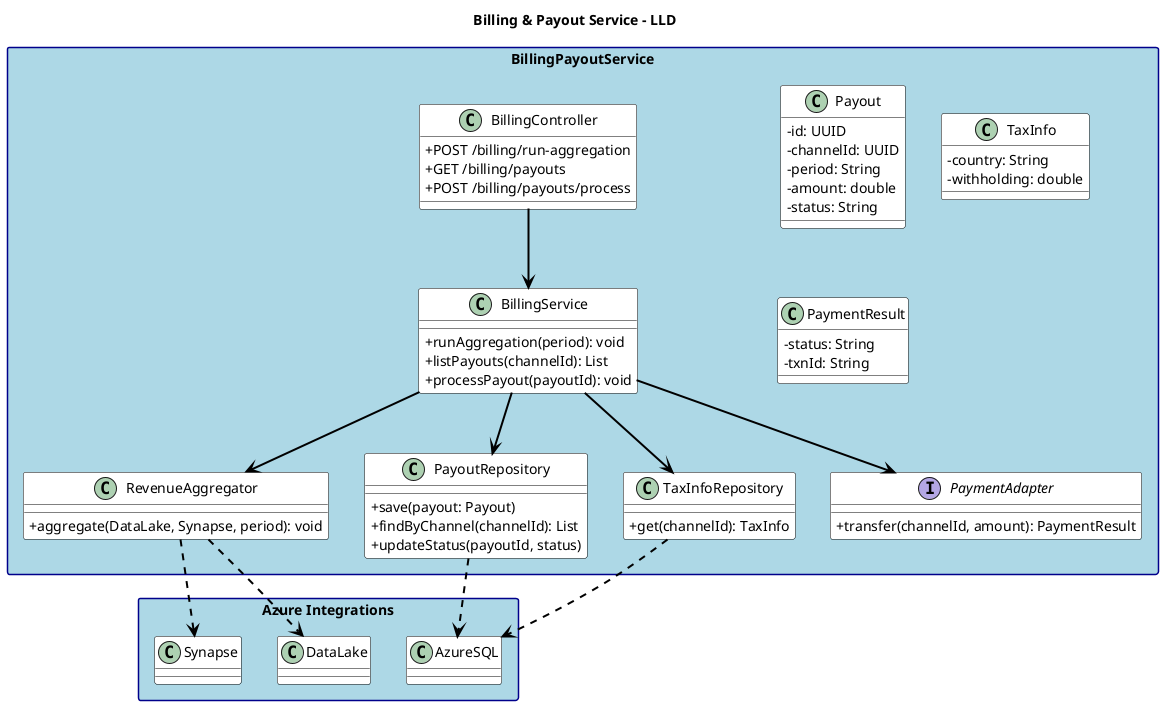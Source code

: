 @startuml
title Billing & Payout Service - LLD

skinparam shadowing false
skinparam packageStyle rectangle
skinparam classAttributeIconSize 0
skinparam fontName "Helvetica"
skinparam titleFontName "Helvetica"
skinparam legendFontName "Helvetica"
skinparam noteFontName "Helvetica"
skinparam backgroundColor white
skinparam packageBackgroundColor lightblue
skinparam packageBorderColor darkblue
skinparam classBackgroundColor white
skinparam classBorderColor black
skinparam interfaceBackgroundColor lightgreen
skinparam interfaceBorderColor black
skinparam enumBackgroundColor lightyellow
skinparam enumBorderColor black
skinparam arrowColor black
skinparam arrowThickness 2


package "BillingPayoutService" {
class BillingController {
+POST /billing/run-aggregation
+GET /billing/payouts
+POST /billing/payouts/process
}

class BillingService {
+runAggregation(period): void
+listPayouts(channelId): List
+processPayout(payoutId): void
}

class RevenueAggregator {
+aggregate(DataLake, Synapse, period): void
}

class PayoutRepository {
+save(payout: Payout)
+findByChannel(channelId): List
+updateStatus(payoutId, status)
}

class TaxInfoRepository {
+get(channelId): TaxInfo
}

class Payout {
-id: UUID
-channelId: UUID
-period: String
-amount: double
-status: String
}
class TaxInfo {
-country: String
-withholding: double
}

interface PaymentAdapter {
+transfer(channelId, amount): PaymentResult
}
class PaymentResult {
-status: String
-txnId: String
}
}

package "Azure Integrations" {
class AzureSQL
class DataLake
class Synapse
}

BillingController --> BillingService
BillingService --> RevenueAggregator
BillingService --> PayoutRepository
BillingService --> TaxInfoRepository
BillingService --> PaymentAdapter
PayoutRepository ..> AzureSQL
TaxInfoRepository ..> AzureSQL
RevenueAggregator ..> DataLake
RevenueAggregator ..> Synapse

@enduml
